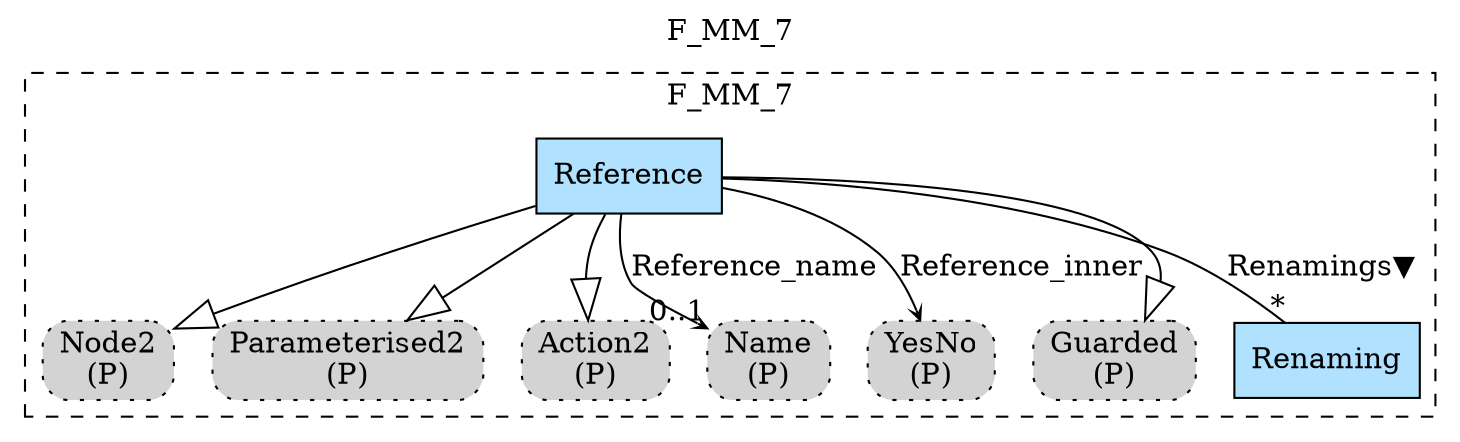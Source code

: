 digraph {graph[label=F_MM_7,labelloc=tl,labelfontsize=12];
subgraph cluster_F_MM_7{style=dashed;label=F_MM_7;
"PNode2"[shape=box,fillcolor=lightgray,style ="rounded,filled,dotted",label=<Node2<br/>(P)>];
"PParameterised2"[shape=box,fillcolor=lightgray,style ="rounded,filled,dotted",label=<Parameterised2<br/>(P)>];
"PAction2"[shape=box,fillcolor=lightgray,style ="rounded,filled,dotted",label=<Action2<br/>(P)>];
"PName"[shape=box,fillcolor=lightgray,style ="rounded,filled,dotted",label=<Name<br/>(P)>];
"PYesNo"[shape=box,fillcolor=lightgray,style ="rounded,filled,dotted",label=<YesNo<br/>(P)>];
"PGuarded"[shape=box,fillcolor=lightgray,style ="rounded,filled,dotted",label=<Guarded<br/>(P)>];
"Reference"[shape=record,fillcolor=lightskyblue1,style = filled,label="Reference"];
"Renaming"[shape=record,fillcolor=lightskyblue1,style = filled,label="Renaming"];

"Reference"->"PNode2"[arrowhead=onormal,arrowsize=2.0];
"Reference"->"PParameterised2"[arrowhead=onormal,arrowsize=2.0];
"Reference"->"PAction2"[arrowhead=onormal,arrowsize=2.0];
"Reference"->"PGuarded"[arrowhead=onormal,arrowsize=2.0];
"Reference"->"PName"[label="Reference_name",arrowhead=vee,headlabel="0..1",arrowsize=.5];
"Reference"->"PYesNo"[label="Reference_inner",arrowhead=vee,headlabel="",arrowsize=.5];
"Reference"->"Renaming"[label="Renamings▼",dir=none,taillabel="",headlabel="*"];

}






}